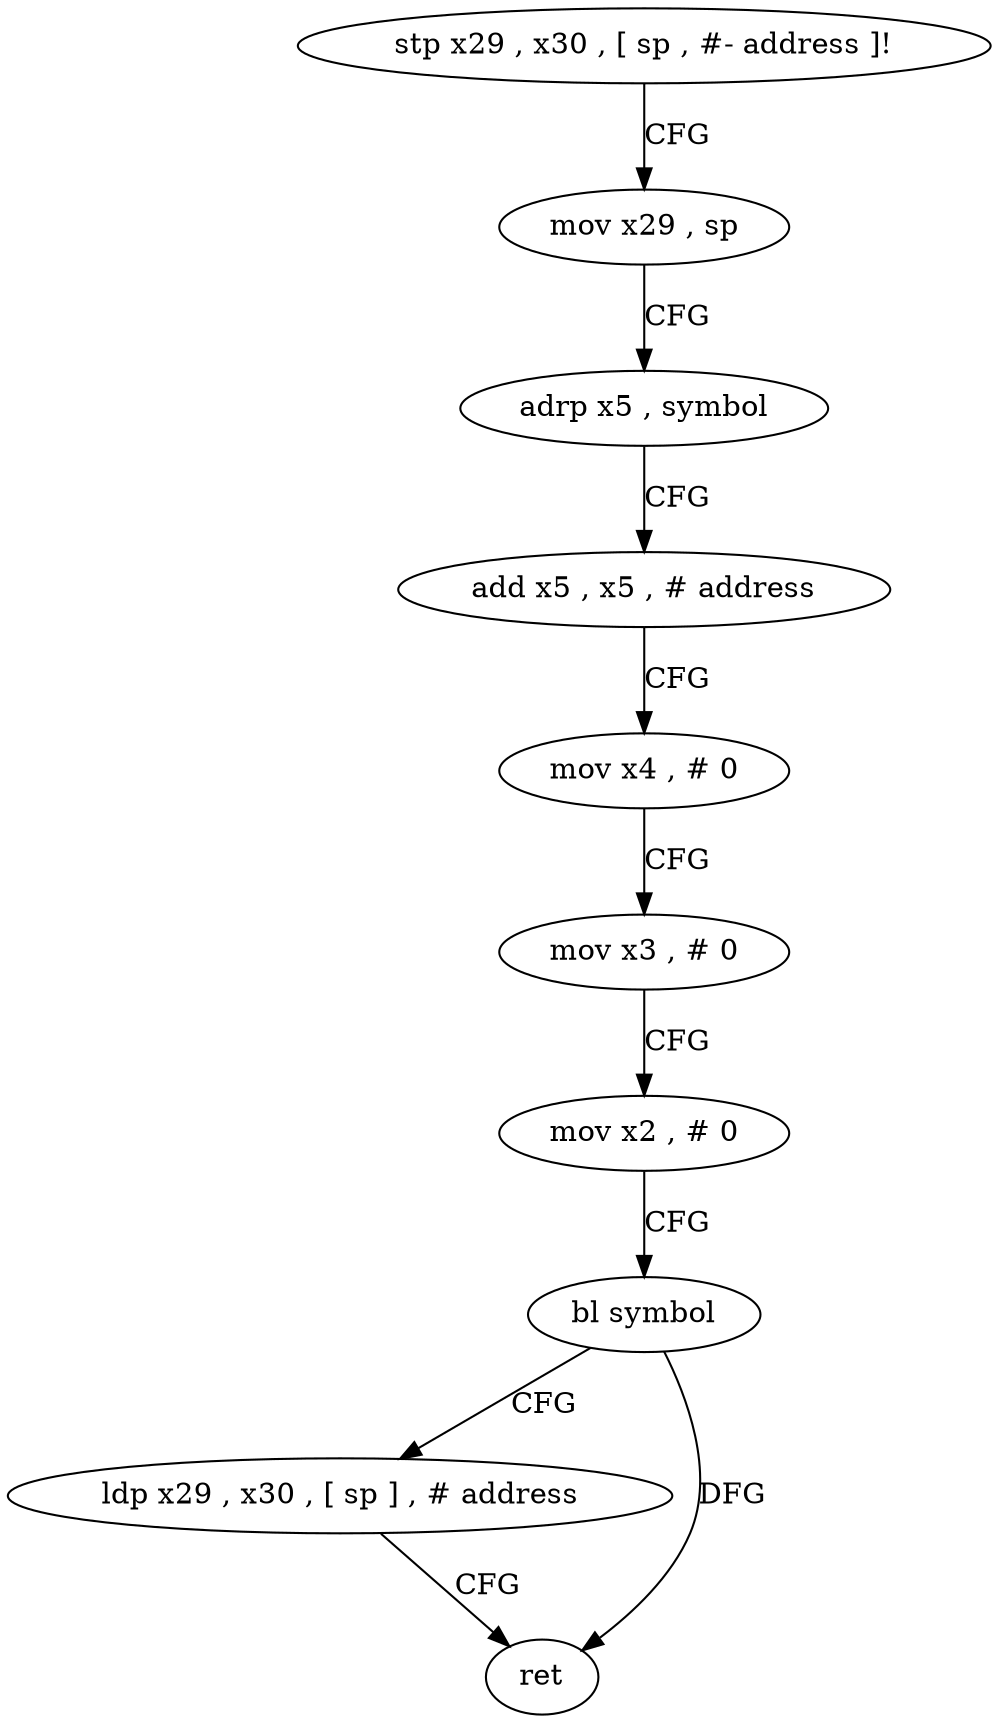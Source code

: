 digraph "func" {
"4268456" [label = "stp x29 , x30 , [ sp , #- address ]!" ]
"4268460" [label = "mov x29 , sp" ]
"4268464" [label = "adrp x5 , symbol" ]
"4268468" [label = "add x5 , x5 , # address" ]
"4268472" [label = "mov x4 , # 0" ]
"4268476" [label = "mov x3 , # 0" ]
"4268480" [label = "mov x2 , # 0" ]
"4268484" [label = "bl symbol" ]
"4268488" [label = "ldp x29 , x30 , [ sp ] , # address" ]
"4268492" [label = "ret" ]
"4268456" -> "4268460" [ label = "CFG" ]
"4268460" -> "4268464" [ label = "CFG" ]
"4268464" -> "4268468" [ label = "CFG" ]
"4268468" -> "4268472" [ label = "CFG" ]
"4268472" -> "4268476" [ label = "CFG" ]
"4268476" -> "4268480" [ label = "CFG" ]
"4268480" -> "4268484" [ label = "CFG" ]
"4268484" -> "4268488" [ label = "CFG" ]
"4268484" -> "4268492" [ label = "DFG" ]
"4268488" -> "4268492" [ label = "CFG" ]
}

